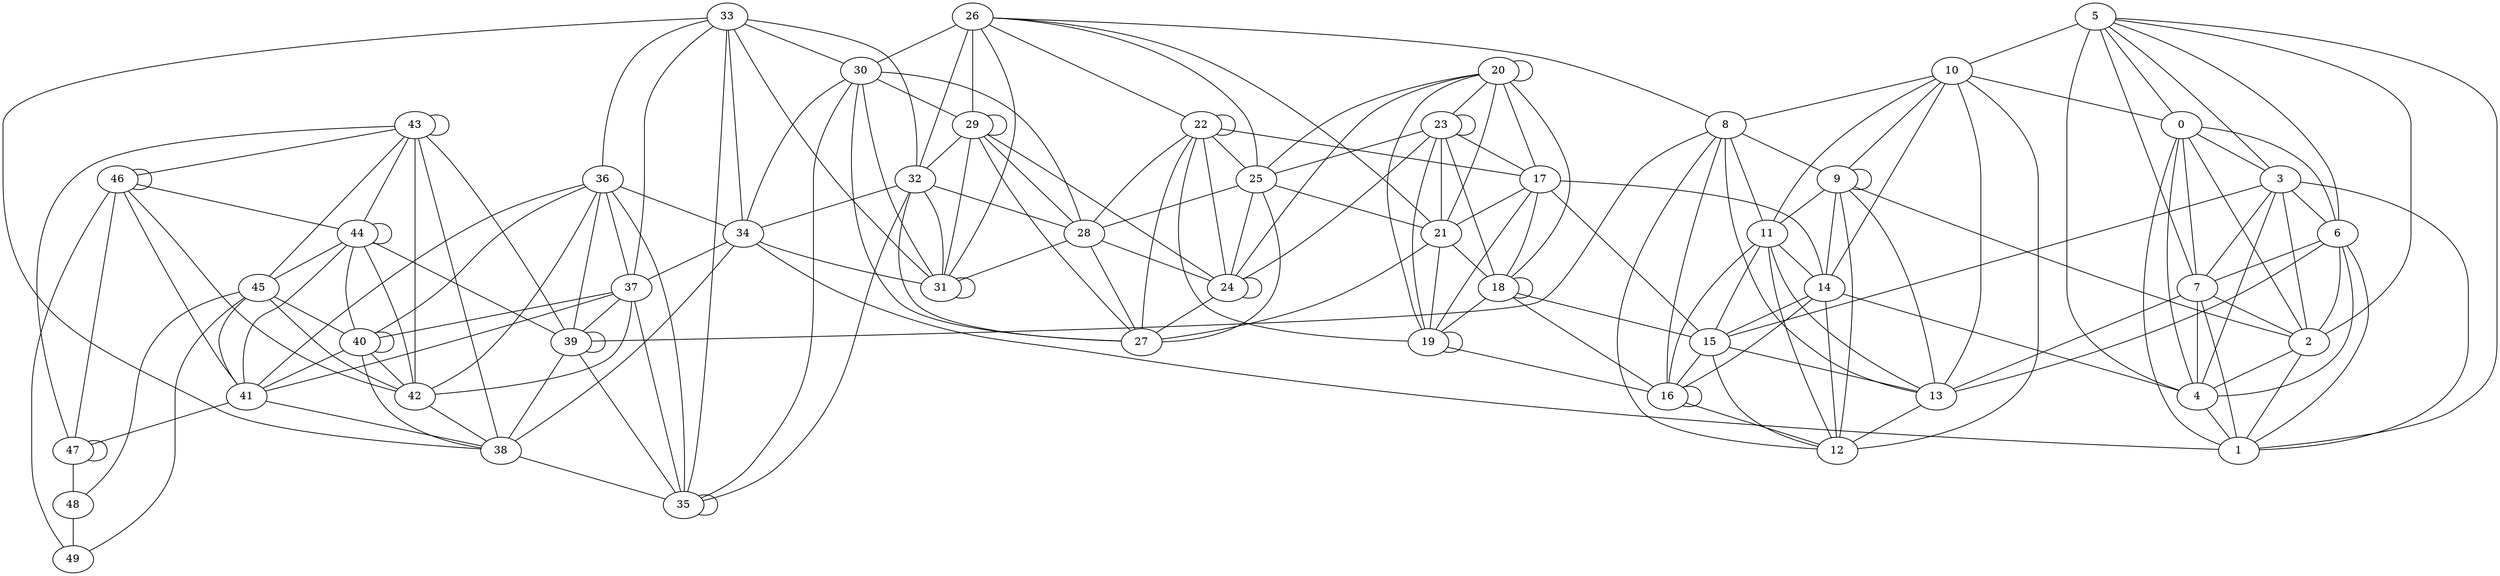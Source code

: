 graph "G" {
33;
36;
26;
30;
43;
46;
44;
45;
20;
29;
32;
5;
10;
8;
9;
22;
23;
25;
0;
17;
21;
34;
37;
40;
41;
11;
14;
28;
42;
39;
18;
19;
38;
35;
3;
6;
15;
7;
2;
4;
31;
16;
13;
47;
48;
24;
27;
49;
12;
1;
33 -- 36 [weight=31];
33 -- 38 [weight=33];
33 -- 31 [weight=32];
33 -- 35 [weight=25];
33 -- 37 [weight=10];
33 -- 30 [weight=1];
33 -- 32 [weight=42];
33 -- 34 [weight=27];
36 -- 41 [weight=8];
36 -- 40 [weight=8];
36 -- 34 [weight=10];
36 -- 42 [weight=26];
36 -- 35 [weight=42];
36 -- 37 [weight=17];
36 -- 39 [weight=41];
26 -- 30 [weight=41];
26 -- 22 [weight=6];
26 -- 32 [weight=40];
26 -- 25 [weight=25];
26 -- 29 [weight=36];
26 -- 8 [weight=39];
26 -- 31 [weight=9];
26 -- 21 [weight=26];
30 -- 28 [weight=36];
30 -- 34 [weight=46];
30 -- 31 [weight=49];
30 -- 27 [weight=23];
30 -- 35 [weight=23];
30 -- 29 [weight=39];
43 -- 46 [weight=26];
43 -- 42 [weight=46];
43 -- 38 [weight=29];
43 -- 43 [weight=35];
43 -- 45 [weight=20];
43 -- 47 [weight=19];
43 -- 39 [weight=16];
43 -- 44 [weight=6];
46 -- 47 [weight=43];
46 -- 49 [weight=23];
46 -- 41 [weight=31];
46 -- 44 [weight=11];
46 -- 42 [weight=39];
46 -- 46 [weight=32];
44 -- 45 [weight=7];
44 -- 39 [weight=43];
44 -- 41 [weight=21];
44 -- 44 [weight=38];
44 -- 40 [weight=8];
44 -- 42 [weight=21];
45 -- 40 [weight=22];
45 -- 42 [weight=44];
45 -- 48 [weight=18];
45 -- 49 [weight=26];
45 -- 41 [weight=50];
20 -- 20 [weight=18];
20 -- 24 [weight=6];
20 -- 19 [weight=4];
20 -- 21 [weight=39];
20 -- 23 [weight=9];
20 -- 25 [weight=47];
20 -- 17 [weight=15];
20 -- 18 [weight=24];
29 -- 32 [weight=41];
29 -- 27 [weight=2];
29 -- 29 [weight=7];
29 -- 31 [weight=40];
29 -- 28 [weight=23];
29 -- 24 [weight=12];
32 -- 28 [weight=41];
32 -- 34 [weight=15];
32 -- 31 [weight=2];
32 -- 27 [weight=49];
32 -- 35 [weight=15];
5 -- 10 [weight=48];
5 -- 0 [weight=6];
5 -- 7 [weight=15];
5 -- 1 [weight=12];
5 -- 3 [weight=21];
5 -- 6 [weight=38];
5 -- 2 [weight=22];
5 -- 4 [weight=38];
10 -- 9 [weight=3];
10 -- 12 [weight=7];
10 -- 14 [weight=6];
10 -- 8 [weight=15];
10 -- 11 [weight=39];
10 -- 0 [weight=1];
10 -- 13 [weight=6];
8 -- 9 [weight=39];
8 -- 39 [weight=35];
8 -- 11 [weight=25];
8 -- 13 [weight=45];
8 -- 12 [weight=35];
8 -- 16 [weight=14];
9 -- 12 [weight=40];
9 -- 14 [weight=37];
9 -- 9 [weight=5];
9 -- 11 [weight=31];
9 -- 13 [weight=34];
9 -- 2 [weight=26];
22 -- 28 [weight=15];
22 -- 25 [weight=41];
22 -- 27 [weight=39];
22 -- 19 [weight=27];
22 -- 17 [weight=32];
22 -- 22 [weight=44];
22 -- 24 [weight=17];
23 -- 25 [weight=19];
23 -- 17 [weight=42];
23 -- 18 [weight=7];
23 -- 24 [weight=30];
23 -- 23 [weight=9];
23 -- 19 [weight=4];
23 -- 21 [weight=44];
25 -- 27 [weight=16];
25 -- 21 [weight=36];
25 -- 24 [weight=30];
25 -- 28 [weight=36];
0 -- 7 [weight=48];
0 -- 2 [weight=34];
0 -- 4 [weight=39];
0 -- 6 [weight=10];
0 -- 1 [weight=1];
0 -- 3 [weight=7];
17 -- 21 [weight=39];
17 -- 14 [weight=48];
17 -- 18 [weight=4];
17 -- 15 [weight=48];
17 -- 19 [weight=3];
21 -- 18 [weight=15];
21 -- 27 [weight=28];
21 -- 19 [weight=36];
34 -- 37 [weight=44];
34 -- 38 [weight=49];
34 -- 1 [weight=47];
34 -- 31 [weight=38];
37 -- 42 [weight=22];
37 -- 35 [weight=40];
37 -- 39 [weight=16];
37 -- 41 [weight=35];
37 -- 40 [weight=1];
40 -- 41 [weight=31];
40 -- 40 [weight=48];
40 -- 42 [weight=31];
40 -- 38 [weight=10];
41 -- 38 [weight=48];
41 -- 47 [weight=20];
11 -- 14 [weight=36];
11 -- 16 [weight=35];
11 -- 13 [weight=16];
11 -- 15 [weight=39];
11 -- 12 [weight=33];
14 -- 15 [weight=45];
14 -- 16 [weight=26];
14 -- 12 [weight=27];
14 -- 4 [weight=24];
28 -- 24 [weight=31];
28 -- 27 [weight=1];
28 -- 31 [weight=15];
42 -- 38 [weight=34];
39 -- 38 [weight=8];
39 -- 39 [weight=35];
39 -- 35 [weight=34];
18 -- 19 [weight=41];
18 -- 15 [weight=27];
18 -- 18 [weight=9];
18 -- 16 [weight=32];
19 -- 16 [weight=21];
19 -- 19 [weight=33];
38 -- 35 [weight=44];
35 -- 35 [weight=19];
3 -- 6 [weight=49];
3 -- 15 [weight=28];
3 -- 1 [weight=1];
3 -- 7 [weight=18];
3 -- 2 [weight=45];
3 -- 4 [weight=34];
6 -- 13 [weight=34];
6 -- 2 [weight=16];
6 -- 4 [weight=28];
6 -- 1 [weight=16];
6 -- 7 [weight=9];
15 -- 16 [weight=11];
15 -- 12 [weight=5];
15 -- 13 [weight=26];
7 -- 1 [weight=48];
7 -- 13 [weight=43];
7 -- 2 [weight=19];
7 -- 4 [weight=48];
2 -- 4 [weight=25];
2 -- 1 [weight=36];
4 -- 1 [weight=22];
31 -- 31 [weight=43];
16 -- 16 [weight=50];
16 -- 12 [weight=11];
13 -- 12 [weight=20];
47 -- 48 [weight=31];
47 -- 47 [weight=9];
48 -- 49 [weight=21];
24 -- 27 [weight=24];
24 -- 24 [weight=28];
}
